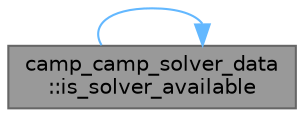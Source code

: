 digraph "camp_camp_solver_data::is_solver_available"
{
 // LATEX_PDF_SIZE
  bgcolor="transparent";
  edge [fontname=Helvetica,fontsize=10,labelfontname=Helvetica,labelfontsize=10];
  node [fontname=Helvetica,fontsize=10,shape=box,height=0.2,width=0.4];
  rankdir="LR";
  Node1 [label="camp_camp_solver_data\l::is_solver_available",height=0.2,width=0.4,color="gray40", fillcolor="grey60", style="filled", fontcolor="black",tooltip="Check whether a solver is available for the integration."];
  Node1 -> Node1 [color="steelblue1",style="solid"];
}
